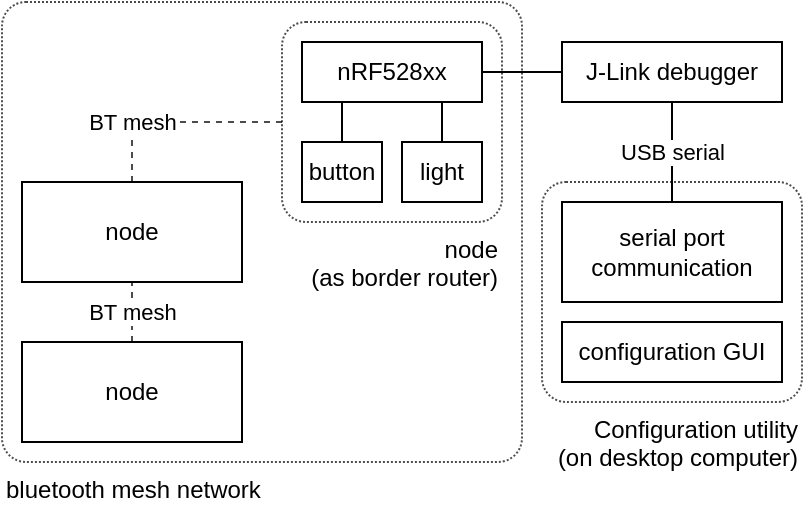 <mxfile version="20.6.0" type="device" pages="3"><diagram id="TQBjHMX74tOWVntnVVwY" name="architecture"><mxGraphModel dx="1278" dy="547" grid="1" gridSize="10" guides="1" tooltips="1" connect="1" arrows="1" fold="1" page="1" pageScale="1" pageWidth="850" pageHeight="1100" math="0" shadow="0"><root><mxCell id="0"/><mxCell id="1" parent="0"/><mxCell id="p97jYpEIEc5brwOUeREt-18" value="bluetooth mesh network" style="rounded=1;whiteSpace=wrap;html=1;align=left;labelPosition=center;verticalLabelPosition=bottom;verticalAlign=top;fillColor=none;strokeColor=#000000;opacity=70;arcSize=24;absoluteArcSize=1;dashed=1;dashPattern=1 1;" parent="1" vertex="1"><mxGeometry x="10" y="10" width="260" height="230" as="geometry"/></mxCell><mxCell id="p97jYpEIEc5brwOUeREt-37" value="BT mesh" style="edgeStyle=orthogonalEdgeStyle;rounded=0;orthogonalLoop=1;jettySize=auto;html=1;endArrow=none;endFill=0;elbow=vertical;dashed=1;opacity=70;arcSize=24;" parent="1" source="p97jYpEIEc5brwOUeREt-6" target="p97jYpEIEc5brwOUeREt-7" edge="1"><mxGeometry relative="1" as="geometry"/></mxCell><mxCell id="p97jYpEIEc5brwOUeREt-6" value="node" style="rounded=0;whiteSpace=wrap;html=1;arcSize=24;absoluteArcSize=1;" parent="1" vertex="1"><mxGeometry x="20" y="180" width="110" height="50" as="geometry"/></mxCell><mxCell id="p97jYpEIEc5brwOUeREt-16" value="BT mesh" style="edgeStyle=orthogonalEdgeStyle;rounded=0;orthogonalLoop=1;jettySize=auto;html=1;endArrow=none;endFill=0;dashed=1;opacity=70;elbow=vertical;arcSize=24;" parent="1" source="p97jYpEIEc5brwOUeREt-7" target="p97jYpEIEc5brwOUeREt-1" edge="1"><mxGeometry x="-0.429" relative="1" as="geometry"><mxPoint x="45" y="100" as="targetPoint"/><Array as="points"><mxPoint x="75" y="70"/></Array><mxPoint as="offset"/></mxGeometry></mxCell><mxCell id="p97jYpEIEc5brwOUeREt-7" value="node" style="rounded=0;whiteSpace=wrap;html=1;arcSize=24;absoluteArcSize=1;" parent="1" vertex="1"><mxGeometry x="20" y="100" width="110" height="50" as="geometry"/></mxCell><mxCell id="p97jYpEIEc5brwOUeREt-24" value="Configuration utility&lt;br&gt;(on desktop computer)" style="rounded=1;whiteSpace=wrap;html=1;labelPosition=center;verticalLabelPosition=bottom;align=right;verticalAlign=top;arcSize=24;opacity=70;absoluteArcSize=1;dashed=1;dashPattern=1 1;" parent="1" vertex="1"><mxGeometry x="280" y="100" width="130" height="110" as="geometry"/></mxCell><mxCell id="p97jYpEIEc5brwOUeREt-1" value="node&lt;br&gt;(as border router)" style="rounded=1;whiteSpace=wrap;html=1;labelPosition=center;verticalLabelPosition=bottom;align=right;verticalAlign=top;arcSize=24;opacity=70;absoluteArcSize=1;dashed=1;dashPattern=1 1;fillColor=none;labelBackgroundColor=default;" parent="1" vertex="1"><mxGeometry x="150" y="20" width="110" height="100" as="geometry"/></mxCell><mxCell id="p97jYpEIEc5brwOUeREt-15" style="edgeStyle=orthogonalEdgeStyle;rounded=0;orthogonalLoop=1;jettySize=auto;html=1;exitX=0.5;exitY=0;exitDx=0;exitDy=0;endArrow=none;endFill=0;arcSize=24;" parent="1" source="p97jYpEIEc5brwOUeREt-4" target="p97jYpEIEc5brwOUeREt-2" edge="1"><mxGeometry relative="1" as="geometry"><Array as="points"><mxPoint x="230" y="40"/></Array></mxGeometry></mxCell><mxCell id="p97jYpEIEc5brwOUeREt-4" value="light" style="rounded=0;whiteSpace=wrap;html=1;arcSize=24;absoluteArcSize=1;" parent="1" vertex="1"><mxGeometry x="210" y="80" width="40" height="30" as="geometry"/></mxCell><mxCell id="p97jYpEIEc5brwOUeREt-3" value="button" style="rounded=0;whiteSpace=wrap;html=1;arcSize=24;absoluteArcSize=1;" parent="1" vertex="1"><mxGeometry x="160" y="80" width="40" height="30" as="geometry"/></mxCell><mxCell id="p97jYpEIEc5brwOUeREt-2" value="nRF528xx" style="rounded=0;whiteSpace=wrap;html=1;arcSize=24;absoluteArcSize=1;" parent="1" vertex="1"><mxGeometry x="160" y="30" width="90" height="30" as="geometry"/></mxCell><mxCell id="p97jYpEIEc5brwOUeREt-13" value="" style="endArrow=none;html=1;rounded=0;exitX=0.5;exitY=0;exitDx=0;exitDy=0;edgeStyle=orthogonalEdgeStyle;arcSize=24;" parent="1" source="p97jYpEIEc5brwOUeREt-3" target="p97jYpEIEc5brwOUeREt-2" edge="1"><mxGeometry width="50" height="50" relative="1" as="geometry"><mxPoint x="186.25" y="60" as="sourcePoint"/><mxPoint x="246.667" y="10" as="targetPoint"/><Array as="points"><mxPoint x="240" y="40"/><mxPoint x="240" y="40"/></Array></mxGeometry></mxCell><mxCell id="8e1gvSCmQ0871Qgqz4C9-4" value="USB serial" style="edgeStyle=orthogonalEdgeStyle;rounded=0;orthogonalLoop=1;jettySize=auto;html=1;endArrow=none;endFill=0;" parent="1" source="p97jYpEIEc5brwOUeREt-35" target="8e1gvSCmQ0871Qgqz4C9-2" edge="1"><mxGeometry relative="1" as="geometry"/></mxCell><mxCell id="p97jYpEIEc5brwOUeREt-35" value="serial port communication" style="rounded=0;whiteSpace=wrap;html=1;arcSize=24;absoluteArcSize=1;" parent="1" vertex="1"><mxGeometry x="290" y="110" width="110" height="50" as="geometry"/></mxCell><mxCell id="8e1gvSCmQ0871Qgqz4C9-1" value="configuration GUI" style="rounded=0;whiteSpace=wrap;html=1;arcSize=24;absoluteArcSize=1;" parent="1" vertex="1"><mxGeometry x="290" y="170" width="110" height="30" as="geometry"/></mxCell><mxCell id="8e1gvSCmQ0871Qgqz4C9-3" style="edgeStyle=orthogonalEdgeStyle;rounded=0;orthogonalLoop=1;jettySize=auto;html=1;endArrow=none;endFill=0;" parent="1" source="8e1gvSCmQ0871Qgqz4C9-2" target="p97jYpEIEc5brwOUeREt-2" edge="1"><mxGeometry relative="1" as="geometry"/></mxCell><mxCell id="8e1gvSCmQ0871Qgqz4C9-2" value="J-Link debugger" style="rounded=0;whiteSpace=wrap;html=1;arcSize=24;absoluteArcSize=1;" parent="1" vertex="1"><mxGeometry x="290" y="30" width="110" height="30" as="geometry"/></mxCell></root></mxGraphModel></diagram><diagram id="rUv2yiT5bNfH3vxD9CJS" name="demo"><mxGraphModel dx="1326" dy="806" grid="1" gridSize="10" guides="1" tooltips="1" connect="1" arrows="1" fold="1" page="1" pageScale="1" pageWidth="1169" pageHeight="827" math="0" shadow="0"><root><mxCell id="hy0a0oWnqL81bg7zwTak-0"/><mxCell id="hy0a0oWnqL81bg7zwTak-1" parent="hy0a0oWnqL81bg7zwTak-0"/><mxCell id="hy0a0oWnqL81bg7zwTak-8" value="" style="edgeStyle=orthogonalEdgeStyle;rounded=0;orthogonalLoop=1;jettySize=auto;html=1;entryX=0.5;entryY=0;entryDx=0;entryDy=0;" edge="1" parent="hy0a0oWnqL81bg7zwTak-1" source="hy0a0oWnqL81bg7zwTak-2" target="hy0a0oWnqL81bg7zwTak-3"><mxGeometry relative="1" as="geometry"><mxPoint x="50" y="180" as="targetPoint"/></mxGeometry></mxCell><mxCell id="hy0a0oWnqL81bg7zwTak-11" style="edgeStyle=orthogonalEdgeStyle;rounded=0;orthogonalLoop=1;jettySize=auto;html=1;entryX=0;entryY=0.5;entryDx=0;entryDy=0;" edge="1" parent="hy0a0oWnqL81bg7zwTak-1" source="hy0a0oWnqL81bg7zwTak-2" target="hy0a0oWnqL81bg7zwTak-6"><mxGeometry relative="1" as="geometry"/></mxCell><mxCell id="hy0a0oWnqL81bg7zwTak-2" value="Dev kit&lt;br&gt;Client&lt;br&gt;Switch" style="ellipse;whiteSpace=wrap;html=1;aspect=fixed;" vertex="1" parent="hy0a0oWnqL81bg7zwTak-1"><mxGeometry width="100" height="100" as="geometry"/></mxCell><mxCell id="hy0a0oWnqL81bg7zwTak-3" value="Dev kit&lt;br&gt;Server&lt;br&gt;Light" style="ellipse;whiteSpace=wrap;html=1;aspect=fixed;" vertex="1" parent="hy0a0oWnqL81bg7zwTak-1"><mxGeometry y="213" width="100" height="100" as="geometry"/></mxCell><mxCell id="hy0a0oWnqL81bg7zwTak-12" style="edgeStyle=orthogonalEdgeStyle;rounded=0;orthogonalLoop=1;jettySize=auto;html=1;entryX=0.5;entryY=1;entryDx=0;entryDy=0;" edge="1" parent="hy0a0oWnqL81bg7zwTak-1" source="hy0a0oWnqL81bg7zwTak-5" target="hy0a0oWnqL81bg7zwTak-6"><mxGeometry relative="1" as="geometry"/></mxCell><mxCell id="hy0a0oWnqL81bg7zwTak-13" style="edgeStyle=orthogonalEdgeStyle;rounded=0;orthogonalLoop=1;jettySize=auto;html=1;entryX=1;entryY=0.5;entryDx=0;entryDy=0;" edge="1" parent="hy0a0oWnqL81bg7zwTak-1" source="hy0a0oWnqL81bg7zwTak-5" target="hy0a0oWnqL81bg7zwTak-3"><mxGeometry relative="1" as="geometry"/></mxCell><mxCell id="hy0a0oWnqL81bg7zwTak-5" value="Dongle&lt;br&gt;Client&lt;br&gt;Switch" style="ellipse;whiteSpace=wrap;html=1;aspect=fixed;" vertex="1" parent="hy0a0oWnqL81bg7zwTak-1"><mxGeometry x="260" y="213" width="100" height="100" as="geometry"/></mxCell><mxCell id="hy0a0oWnqL81bg7zwTak-6" value="Dongle&lt;br&gt;Server&lt;br&gt;Light" style="ellipse;whiteSpace=wrap;html=1;aspect=fixed;" vertex="1" parent="hy0a0oWnqL81bg7zwTak-1"><mxGeometry x="260" width="100" height="100" as="geometry"/></mxCell></root></mxGraphModel></diagram><diagram id="0G2kFwlvC8dNoTEA1jOV" name="provisining"><mxGraphModel dx="1298" dy="684" grid="1" gridSize="10" guides="1" tooltips="1" connect="1" arrows="1" fold="1" page="1" pageScale="1" pageWidth="827" pageHeight="1169" math="0" shadow="0"><root><mxCell id="0"/><mxCell id="1" parent="0"/><mxCell id="PZQuXf9bmRz9gkJidG6A-18" value="" style="edgeStyle=orthogonalEdgeStyle;rounded=0;orthogonalLoop=1;jettySize=auto;html=1;fontSize=23;" edge="1" parent="1" source="f3csJLoqvoJKq9eZjxYJ-1" target="PZQuXf9bmRz9gkJidG6A-17"><mxGeometry relative="1" as="geometry"/></mxCell><mxCell id="f3csJLoqvoJKq9eZjxYJ-1" value="Beacon" style="rounded=0;whiteSpace=wrap;html=1;" parent="1" vertex="1"><mxGeometry x="584" y="280" width="120" height="60" as="geometry"/></mxCell><mxCell id="PZQuXf9bmRz9gkJidG6A-16" value="" style="edgeStyle=orthogonalEdgeStyle;rounded=0;orthogonalLoop=1;jettySize=auto;html=1;fontSize=23;" edge="1" parent="1" source="f3csJLoqvoJKq9eZjxYJ-2" target="f3csJLoqvoJKq9eZjxYJ-3"><mxGeometry relative="1" as="geometry"/></mxCell><mxCell id="f3csJLoqvoJKq9eZjxYJ-2" value="Invitation" style="rounded=0;whiteSpace=wrap;html=1;" parent="1" vertex="1"><mxGeometry x="124" y="280" width="120" height="60" as="geometry"/></mxCell><mxCell id="PZQuXf9bmRz9gkJidG6A-26" value="" style="edgeStyle=orthogonalEdgeStyle;rounded=0;orthogonalLoop=1;jettySize=auto;html=1;fontSize=23;" edge="1" parent="1" source="f3csJLoqvoJKq9eZjxYJ-3" target="PZQuXf9bmRz9gkJidG6A-22"><mxGeometry relative="1" as="geometry"/></mxCell><mxCell id="f3csJLoqvoJKq9eZjxYJ-3" value="Public key exchange" style="rounded=0;whiteSpace=wrap;html=1;" parent="1" vertex="1"><mxGeometry x="124" y="380" width="120" height="60" as="geometry"/></mxCell><mxCell id="PZQuXf9bmRz9gkJidG6A-29" value="" style="edgeStyle=orthogonalEdgeStyle;rounded=0;orthogonalLoop=1;jettySize=auto;html=1;fontSize=23;" edge="1" parent="1" source="f3csJLoqvoJKq9eZjxYJ-4" target="PZQuXf9bmRz9gkJidG6A-24"><mxGeometry relative="1" as="geometry"/></mxCell><mxCell id="f3csJLoqvoJKq9eZjxYJ-4" value="Authentication&lt;br&gt;data" style="rounded=0;whiteSpace=wrap;html=1;" parent="1" vertex="1"><mxGeometry x="584" y="480" width="120" height="60" as="geometry"/></mxCell><mxCell id="PZQuXf9bmRz9gkJidG6A-28" style="edgeStyle=orthogonalEdgeStyle;rounded=0;orthogonalLoop=1;jettySize=auto;html=1;entryX=0;entryY=0.5;entryDx=0;entryDy=0;fontSize=23;" edge="1" parent="1" source="f3csJLoqvoJKq9eZjxYJ-5" target="PZQuXf9bmRz9gkJidG6A-24"><mxGeometry relative="1" as="geometry"/></mxCell><mxCell id="f3csJLoqvoJKq9eZjxYJ-5" value="Provisioning data transfer" style="rounded=0;whiteSpace=wrap;html=1;" parent="1" vertex="1"><mxGeometry x="124" y="584.5" width="120" height="60" as="geometry"/></mxCell><mxCell id="PZQuXf9bmRz9gkJidG6A-11" value="" style="edgeStyle=orthogonalEdgeStyle;rounded=0;orthogonalLoop=1;jettySize=auto;html=1;fontSize=23;" edge="1" parent="1" source="PZQuXf9bmRz9gkJidG6A-1" target="f3csJLoqvoJKq9eZjxYJ-2"><mxGeometry relative="1" as="geometry"/></mxCell><mxCell id="PZQuXf9bmRz9gkJidG6A-1" value="configure self node" style="rounded=0;whiteSpace=wrap;html=1;" vertex="1" parent="1"><mxGeometry x="124" y="180" width="120" height="60" as="geometry"/></mxCell><mxCell id="PZQuXf9bmRz9gkJidG6A-3" value="" style="edgeStyle=orthogonalEdgeStyle;rounded=0;orthogonalLoop=1;jettySize=auto;html=1;" edge="1" parent="1" source="PZQuXf9bmRz9gkJidG6A-2" target="PZQuXf9bmRz9gkJidG6A-1"><mxGeometry relative="1" as="geometry"/></mxCell><mxCell id="PZQuXf9bmRz9gkJidG6A-2" value="start" style="ellipse;whiteSpace=wrap;html=1;aspect=fixed;" vertex="1" parent="1"><mxGeometry x="164" y="90" width="40" height="40" as="geometry"/></mxCell><mxCell id="PZQuXf9bmRz9gkJidG6A-10" value="" style="edgeStyle=orthogonalEdgeStyle;rounded=0;orthogonalLoop=1;jettySize=auto;html=1;fontSize=23;" edge="1" parent="1" source="PZQuXf9bmRz9gkJidG6A-4" target="f3csJLoqvoJKq9eZjxYJ-1"><mxGeometry relative="1" as="geometry"/></mxCell><mxCell id="PZQuXf9bmRz9gkJidG6A-4" value="configure node" style="rounded=0;whiteSpace=wrap;html=1;" vertex="1" parent="1"><mxGeometry x="584" y="180" width="120" height="60" as="geometry"/></mxCell><mxCell id="PZQuXf9bmRz9gkJidG6A-5" value="" style="edgeStyle=orthogonalEdgeStyle;rounded=0;orthogonalLoop=1;jettySize=auto;html=1;" edge="1" parent="1" source="PZQuXf9bmRz9gkJidG6A-6" target="PZQuXf9bmRz9gkJidG6A-4"><mxGeometry relative="1" as="geometry"/></mxCell><mxCell id="PZQuXf9bmRz9gkJidG6A-6" value="start" style="ellipse;whiteSpace=wrap;html=1;aspect=fixed;" vertex="1" parent="1"><mxGeometry x="624" y="90" width="40" height="40" as="geometry"/></mxCell><mxCell id="PZQuXf9bmRz9gkJidG6A-8" value="&lt;div style=&quot;text-align: left;&quot;&gt;&lt;span style=&quot;background-color: initial;&quot;&gt;&lt;font size=&quot;1&quot; style=&quot;&quot; face=&quot;system-ui, -apple-system, Segoe UI, Roboto, Helvetica Neue, Arial, Noto Sans, sans-serif, Apple Color Emoji, Segoe UI Emoji, Segoe UI Symbol, Noto Color Emoji&quot; color=&quot;rgba(255, 255, 255, 0.85)&quot;&gt;&lt;i style=&quot;font-size: 23px;&quot;&gt;provisioner&amp;nbsp;&lt;/i&gt;&lt;/font&gt;&lt;/span&gt;&lt;/div&gt;" style="text;html=1;strokeColor=none;fillColor=none;align=center;verticalAlign=middle;whiteSpace=wrap;rounded=0;" vertex="1" parent="1"><mxGeometry x="79" y="30" width="210" height="40" as="geometry"/></mxCell><mxCell id="PZQuXf9bmRz9gkJidG6A-9" value="&lt;div style=&quot;text-align: left;&quot;&gt;&lt;font face=&quot;system-ui, -apple-system, Segoe UI, Roboto, Helvetica Neue, Arial, Noto Sans, sans-serif, Apple Color Emoji, Segoe UI Emoji, Segoe UI Symbol, Noto Color Emoji&quot; color=&quot;#0b2500&quot;&gt;&lt;span style=&quot;font-size: 23px;&quot;&gt;&lt;i&gt;provisionee&amp;nbsp;&lt;/i&gt;&lt;/span&gt;&lt;/font&gt;&lt;br&gt;&lt;/div&gt;" style="text;html=1;strokeColor=none;fillColor=none;align=center;verticalAlign=middle;whiteSpace=wrap;rounded=0;" vertex="1" parent="1"><mxGeometry x="539" y="30" width="210" height="40" as="geometry"/></mxCell><mxCell id="PZQuXf9bmRz9gkJidG6A-14" value="" style="endArrow=classic;html=1;rounded=0;fontSize=23;entryX=1;entryY=0.25;entryDx=0;entryDy=0;exitX=0;exitY=0.25;exitDx=0;exitDy=0;" edge="1" parent="1" source="f3csJLoqvoJKq9eZjxYJ-1" target="f3csJLoqvoJKq9eZjxYJ-2"><mxGeometry width="50" height="50" relative="1" as="geometry"><mxPoint x="380" y="400" as="sourcePoint"/><mxPoint x="430" y="350" as="targetPoint"/></mxGeometry></mxCell><mxCell id="PZQuXf9bmRz9gkJidG6A-15" value="" style="endArrow=classic;html=1;rounded=0;fontSize=23;exitX=1;exitY=0.75;exitDx=0;exitDy=0;entryX=0;entryY=0.75;entryDx=0;entryDy=0;" edge="1" parent="1" source="f3csJLoqvoJKq9eZjxYJ-2" target="f3csJLoqvoJKq9eZjxYJ-1"><mxGeometry width="50" height="50" relative="1" as="geometry"><mxPoint x="360" y="410" as="sourcePoint"/><mxPoint x="410" y="360" as="targetPoint"/></mxGeometry></mxCell><mxCell id="PZQuXf9bmRz9gkJidG6A-25" value="" style="edgeStyle=orthogonalEdgeStyle;rounded=0;orthogonalLoop=1;jettySize=auto;html=1;fontSize=23;" edge="1" parent="1" source="PZQuXf9bmRz9gkJidG6A-17" target="f3csJLoqvoJKq9eZjxYJ-4"><mxGeometry relative="1" as="geometry"/></mxCell><mxCell id="PZQuXf9bmRz9gkJidG6A-17" value="Public key exchange" style="rounded=0;whiteSpace=wrap;html=1;" vertex="1" parent="1"><mxGeometry x="584" y="380" width="120" height="60" as="geometry"/></mxCell><mxCell id="PZQuXf9bmRz9gkJidG6A-19" value="" style="endArrow=classic;html=1;rounded=0;fontSize=23;entryX=1;entryY=0.25;entryDx=0;entryDy=0;exitX=0;exitY=0.25;exitDx=0;exitDy=0;" edge="1" parent="1"><mxGeometry width="50" height="50" relative="1" as="geometry"><mxPoint x="584" y="394.47" as="sourcePoint"/><mxPoint x="244" y="394.47" as="targetPoint"/></mxGeometry></mxCell><mxCell id="PZQuXf9bmRz9gkJidG6A-20" value="" style="endArrow=classic;html=1;rounded=0;fontSize=23;exitX=1;exitY=0.75;exitDx=0;exitDy=0;entryX=0;entryY=0.75;entryDx=0;entryDy=0;" edge="1" parent="1"><mxGeometry width="50" height="50" relative="1" as="geometry"><mxPoint x="244" y="424.47" as="sourcePoint"/><mxPoint x="584" y="424.47" as="targetPoint"/></mxGeometry></mxCell><mxCell id="PZQuXf9bmRz9gkJidG6A-23" style="edgeStyle=orthogonalEdgeStyle;rounded=0;orthogonalLoop=1;jettySize=auto;html=1;entryX=0;entryY=0.5;entryDx=0;entryDy=0;fontSize=23;" edge="1" parent="1" source="PZQuXf9bmRz9gkJidG6A-22" target="f3csJLoqvoJKq9eZjxYJ-4"><mxGeometry relative="1" as="geometry"/></mxCell><mxCell id="PZQuXf9bmRz9gkJidG6A-27" value="" style="edgeStyle=orthogonalEdgeStyle;rounded=0;orthogonalLoop=1;jettySize=auto;html=1;fontSize=23;" edge="1" parent="1" source="PZQuXf9bmRz9gkJidG6A-22" target="f3csJLoqvoJKq9eZjxYJ-5"><mxGeometry relative="1" as="geometry"/></mxCell><mxCell id="PZQuXf9bmRz9gkJidG6A-22" value="Authentication" style="rounded=0;whiteSpace=wrap;html=1;" vertex="1" parent="1"><mxGeometry x="124" y="480" width="120" height="60" as="geometry"/></mxCell><mxCell id="PZQuXf9bmRz9gkJidG6A-24" value="receive provisioner data" style="rounded=0;whiteSpace=wrap;html=1;" vertex="1" parent="1"><mxGeometry x="584" y="585" width="120" height="60" as="geometry"/></mxCell></root></mxGraphModel></diagram></mxfile>